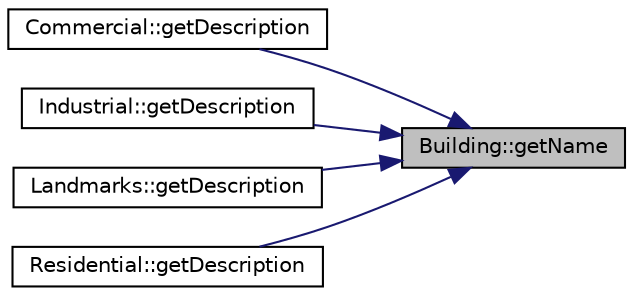 digraph "Building::getName"
{
 // LATEX_PDF_SIZE
  edge [fontname="Helvetica",fontsize="10",labelfontname="Helvetica",labelfontsize="10"];
  node [fontname="Helvetica",fontsize="10",shape=record];
  rankdir="RL";
  Node1 [label="Building::getName",height=0.2,width=0.4,color="black", fillcolor="grey75", style="filled", fontcolor="black",tooltip="Gets the component name."];
  Node1 -> Node2 [dir="back",color="midnightblue",fontsize="10",style="solid",fontname="Helvetica"];
  Node2 [label="Commercial::getDescription",height=0.2,width=0.4,color="black", fillcolor="white", style="filled",URL="$classCommercial.html#a768d632ca453a75af7eb1a4f787995f0",tooltip="Get building description."];
  Node1 -> Node3 [dir="back",color="midnightblue",fontsize="10",style="solid",fontname="Helvetica"];
  Node3 [label="Industrial::getDescription",height=0.2,width=0.4,color="black", fillcolor="white", style="filled",URL="$classIndustrial.html#acdaaa11fb37af3d27e7943bd7069b376",tooltip="Gets the building description."];
  Node1 -> Node4 [dir="back",color="midnightblue",fontsize="10",style="solid",fontname="Helvetica"];
  Node4 [label="Landmarks::getDescription",height=0.2,width=0.4,color="black", fillcolor="white", style="filled",URL="$classLandmarks.html#a5dedd6638bd32887aa6f9a75411b25fc",tooltip="Gets the description of the landmark."];
  Node1 -> Node5 [dir="back",color="midnightblue",fontsize="10",style="solid",fontname="Helvetica"];
  Node5 [label="Residential::getDescription",height=0.2,width=0.4,color="black", fillcolor="white", style="filled",URL="$classResidential.html#abed2cc0d4ed24e9d13656b66e4471da8",tooltip="Gets the description of the residential building."];
}
